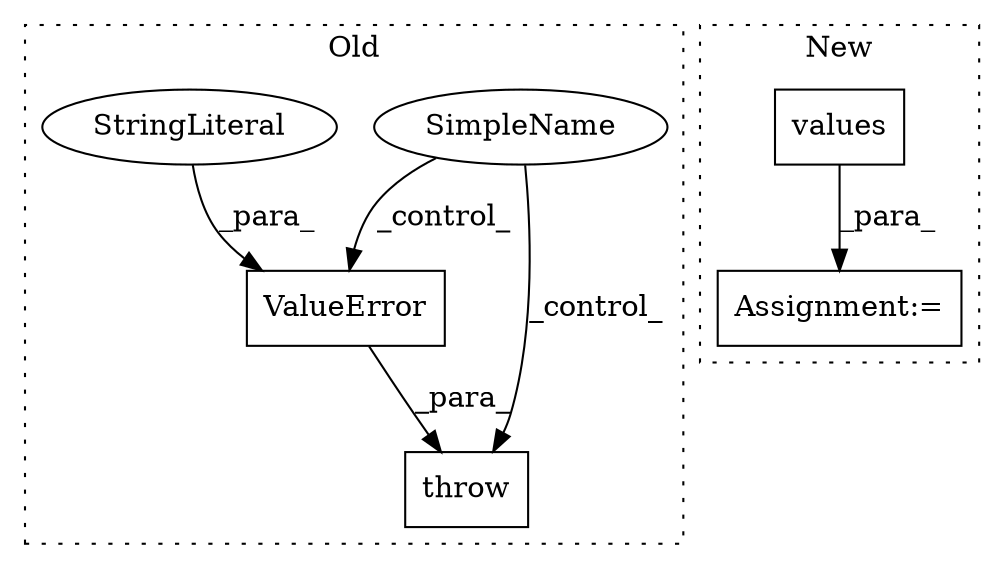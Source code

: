 digraph G {
subgraph cluster0 {
1 [label="ValueError" a="32" s="815,893" l="11,1" shape="box"];
3 [label="throw" a="53" s="809" l="6" shape="box"];
4 [label="SimpleName" a="42" s="" l="" shape="ellipse"];
5 [label="StringLiteral" a="45" s="826" l="67" shape="ellipse"];
label = "Old";
style="dotted";
}
subgraph cluster1 {
2 [label="values" a="32" s="763" l="8" shape="box"];
6 [label="Assignment:=" a="7" s="742" l="1" shape="box"];
label = "New";
style="dotted";
}
1 -> 3 [label="_para_"];
2 -> 6 [label="_para_"];
4 -> 3 [label="_control_"];
4 -> 1 [label="_control_"];
5 -> 1 [label="_para_"];
}